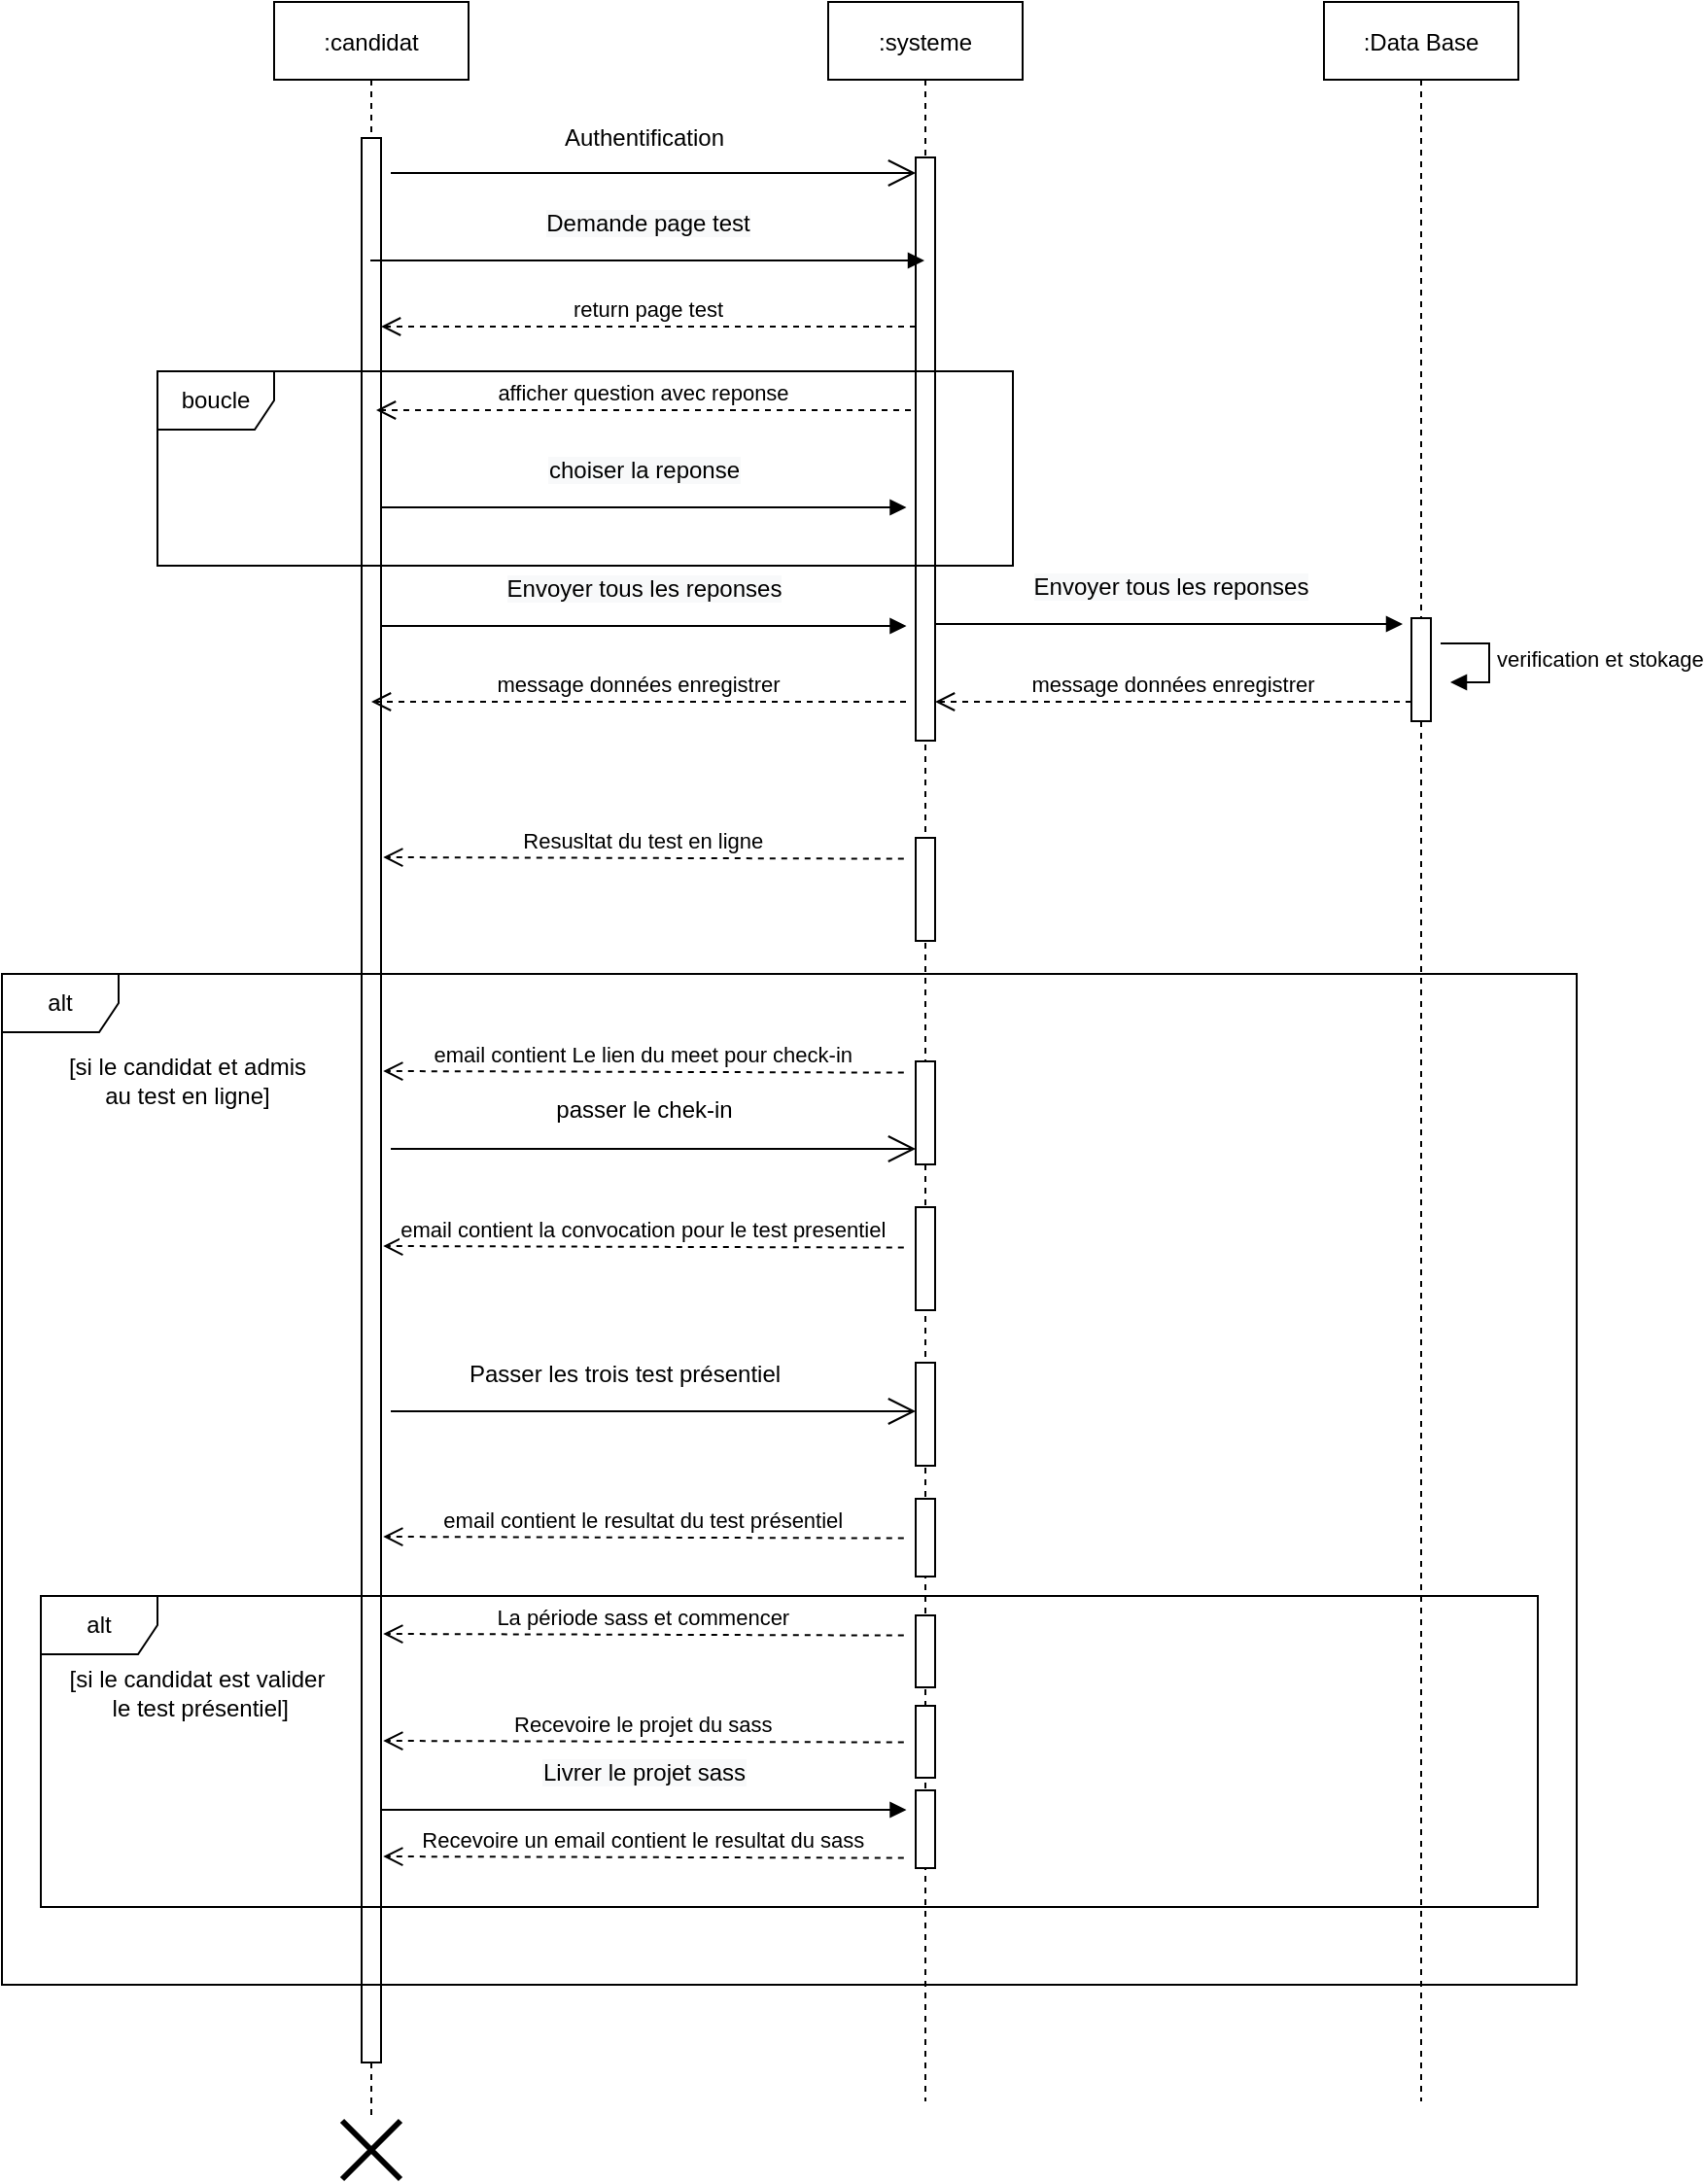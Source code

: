 <mxfile version="13.9.9" type="device"><diagram id="kgpKYQtTHZ0yAKxKKP6v" name="Page-1"><mxGraphModel dx="2656" dy="846" grid="1" gridSize="10" guides="1" tooltips="1" connect="1" arrows="1" fold="1" page="1" pageScale="1" pageWidth="850" pageHeight="1100" math="0" shadow="0"><root><mxCell id="0"/><mxCell id="1" parent="0"/><mxCell id="3nuBFxr9cyL0pnOWT2aG-1" value=":candidat" style="shape=umlLifeline;perimeter=lifelinePerimeter;container=1;collapsible=0;recursiveResize=0;rounded=0;shadow=0;strokeWidth=1;" parent="1" vertex="1"><mxGeometry x="90" y="80" width="100" height="1090" as="geometry"/></mxCell><mxCell id="3nuBFxr9cyL0pnOWT2aG-2" value="" style="points=[];perimeter=orthogonalPerimeter;rounded=0;shadow=0;strokeWidth=1;" parent="3nuBFxr9cyL0pnOWT2aG-1" vertex="1"><mxGeometry x="45" y="70" width="10" height="990" as="geometry"/></mxCell><mxCell id="3nuBFxr9cyL0pnOWT2aG-5" value=":systeme" style="shape=umlLifeline;perimeter=lifelinePerimeter;container=1;collapsible=0;recursiveResize=0;rounded=0;shadow=0;strokeWidth=1;" parent="1" vertex="1"><mxGeometry x="375" y="80" width="100" height="1080" as="geometry"/></mxCell><mxCell id="3nuBFxr9cyL0pnOWT2aG-6" value="" style="points=[];perimeter=orthogonalPerimeter;rounded=0;shadow=0;strokeWidth=1;" parent="3nuBFxr9cyL0pnOWT2aG-5" vertex="1"><mxGeometry x="45" y="80" width="10" height="300" as="geometry"/></mxCell><mxCell id="5QmGc_hwEH_hhL_T7mW9-20" value="" style="points=[];perimeter=orthogonalPerimeter;rounded=0;shadow=0;strokeWidth=1;" vertex="1" parent="3nuBFxr9cyL0pnOWT2aG-5"><mxGeometry x="45" y="430" width="10" height="53" as="geometry"/></mxCell><mxCell id="5QmGc_hwEH_hhL_T7mW9-25" value="" style="points=[];perimeter=orthogonalPerimeter;rounded=0;shadow=0;strokeWidth=1;" vertex="1" parent="3nuBFxr9cyL0pnOWT2aG-5"><mxGeometry x="45" y="545" width="10" height="53" as="geometry"/></mxCell><mxCell id="5QmGc_hwEH_hhL_T7mW9-28" value="" style="points=[];perimeter=orthogonalPerimeter;rounded=0;shadow=0;strokeWidth=1;" vertex="1" parent="3nuBFxr9cyL0pnOWT2aG-5"><mxGeometry x="45" y="620" width="10" height="53" as="geometry"/></mxCell><mxCell id="3nuBFxr9cyL0pnOWT2aG-7" value="return page test" style="verticalAlign=bottom;endArrow=open;dashed=1;endSize=8;exitX=0;exitY=0.95;shadow=0;strokeWidth=1;" parent="1" edge="1"><mxGeometry relative="1" as="geometry"><mxPoint x="145" y="247.0" as="targetPoint"/><mxPoint x="420" y="247.0" as="sourcePoint"/></mxGeometry></mxCell><mxCell id="5QmGc_hwEH_hhL_T7mW9-1" value=":Data Base" style="shape=umlLifeline;perimeter=lifelinePerimeter;container=1;collapsible=0;recursiveResize=0;rounded=0;shadow=0;strokeWidth=1;" vertex="1" parent="1"><mxGeometry x="630" y="80" width="100" height="1080" as="geometry"/></mxCell><mxCell id="5QmGc_hwEH_hhL_T7mW9-2" value="" style="points=[];perimeter=orthogonalPerimeter;rounded=0;shadow=0;strokeWidth=1;" vertex="1" parent="5QmGc_hwEH_hhL_T7mW9-1"><mxGeometry x="45" y="317" width="10" height="53" as="geometry"/></mxCell><mxCell id="5QmGc_hwEH_hhL_T7mW9-3" value="" style="endArrow=open;endFill=1;endSize=12;html=1;" edge="1" parent="1"><mxGeometry width="160" relative="1" as="geometry"><mxPoint x="150" y="168" as="sourcePoint"/><mxPoint x="420" y="168" as="targetPoint"/></mxGeometry></mxCell><mxCell id="5QmGc_hwEH_hhL_T7mW9-4" value="Authentification" style="text;html=1;align=center;verticalAlign=middle;resizable=0;points=[];autosize=1;" vertex="1" parent="1"><mxGeometry x="230" y="140" width="100" height="20" as="geometry"/></mxCell><mxCell id="5QmGc_hwEH_hhL_T7mW9-7" value="&lt;span style=&quot;font-size: 12px ; background-color: rgb(248 , 249 , 250)&quot;&gt;Demande page test&lt;/span&gt;" style="html=1;verticalAlign=bottom;endArrow=block;" edge="1" parent="1"><mxGeometry y="10" width="80" relative="1" as="geometry"><mxPoint x="139.5" y="213" as="sourcePoint"/><mxPoint x="424.5" y="213" as="targetPoint"/><mxPoint as="offset"/></mxGeometry></mxCell><mxCell id="5QmGc_hwEH_hhL_T7mW9-8" value="boucle" style="shape=umlFrame;whiteSpace=wrap;html=1;" vertex="1" parent="1"><mxGeometry x="30" y="270" width="440" height="100" as="geometry"/></mxCell><mxCell id="5QmGc_hwEH_hhL_T7mW9-9" value="&lt;span style=&quot;font-size: 12px ; background-color: rgb(248 , 249 , 250)&quot;&gt;choiser la reponse&lt;/span&gt;" style="html=1;verticalAlign=bottom;endArrow=block;" edge="1" parent="1"><mxGeometry y="10" width="80" relative="1" as="geometry"><mxPoint x="144.75" y="340" as="sourcePoint"/><mxPoint x="415.25" y="340" as="targetPoint"/><mxPoint as="offset"/></mxGeometry></mxCell><mxCell id="5QmGc_hwEH_hhL_T7mW9-10" value="afficher question avec reponse" style="verticalAlign=bottom;endArrow=open;dashed=1;endSize=8;exitX=0;exitY=0.95;shadow=0;strokeWidth=1;" edge="1" parent="1"><mxGeometry relative="1" as="geometry"><mxPoint x="142.5" y="290.0" as="targetPoint"/><mxPoint x="417.5" y="290.0" as="sourcePoint"/></mxGeometry></mxCell><mxCell id="5QmGc_hwEH_hhL_T7mW9-11" value="&lt;span style=&quot;font-size: 12px ; background-color: rgb(248 , 249 , 250)&quot;&gt;Envoyer tous les reponses&lt;/span&gt;" style="html=1;verticalAlign=bottom;endArrow=block;" edge="1" parent="1"><mxGeometry y="10" width="80" relative="1" as="geometry"><mxPoint x="144.75" y="401" as="sourcePoint"/><mxPoint x="415.25" y="401" as="targetPoint"/><mxPoint as="offset"/></mxGeometry></mxCell><mxCell id="5QmGc_hwEH_hhL_T7mW9-12" value="&lt;span style=&quot;font-size: 12px ; background-color: rgb(248 , 249 , 250)&quot;&gt;Envoyer tous les reponses&lt;/span&gt;" style="html=1;verticalAlign=bottom;endArrow=block;" edge="1" parent="1"><mxGeometry y="10" width="80" relative="1" as="geometry"><mxPoint x="430" y="400" as="sourcePoint"/><mxPoint x="670.5" y="400" as="targetPoint"/><mxPoint as="offset"/></mxGeometry></mxCell><mxCell id="5QmGc_hwEH_hhL_T7mW9-16" value="verification et stokage" style="edgeStyle=orthogonalEdgeStyle;html=1;align=left;spacingLeft=2;endArrow=block;rounded=0;entryX=1;entryY=0;" edge="1" parent="1"><mxGeometry relative="1" as="geometry"><mxPoint x="690" y="410" as="sourcePoint"/><Array as="points"><mxPoint x="715" y="410"/></Array><mxPoint x="695" y="430" as="targetPoint"/></mxGeometry></mxCell><mxCell id="5QmGc_hwEH_hhL_T7mW9-17" value="message données enregistrer" style="verticalAlign=bottom;endArrow=open;dashed=1;endSize=8;exitX=0;exitY=0.95;shadow=0;strokeWidth=1;" edge="1" parent="1"><mxGeometry relative="1" as="geometry"><mxPoint x="430" y="440" as="targetPoint"/><mxPoint x="675" y="440.0" as="sourcePoint"/></mxGeometry></mxCell><mxCell id="5QmGc_hwEH_hhL_T7mW9-18" value="message données enregistrer" style="verticalAlign=bottom;endArrow=open;dashed=1;endSize=8;exitX=0;exitY=0.95;shadow=0;strokeWidth=1;" edge="1" parent="1" target="3nuBFxr9cyL0pnOWT2aG-1"><mxGeometry relative="1" as="geometry"><mxPoint x="170" y="440" as="targetPoint"/><mxPoint x="415" y="440.0" as="sourcePoint"/></mxGeometry></mxCell><mxCell id="5QmGc_hwEH_hhL_T7mW9-21" value="Resusltat du test en ligne" style="verticalAlign=bottom;endArrow=open;dashed=1;endSize=8;exitX=0;exitY=0.95;shadow=0;strokeWidth=1;entryX=0.572;entryY=0.449;entryDx=0;entryDy=0;entryPerimeter=0;" edge="1" parent="1"><mxGeometry relative="1" as="geometry"><mxPoint x="146.1" y="520" as="targetPoint"/><mxPoint x="413.9" y="520.8" as="sourcePoint"/></mxGeometry></mxCell><mxCell id="5QmGc_hwEH_hhL_T7mW9-23" value="alt" style="shape=umlFrame;whiteSpace=wrap;html=1;" vertex="1" parent="1"><mxGeometry x="-50" y="580" width="810" height="520" as="geometry"/></mxCell><mxCell id="5QmGc_hwEH_hhL_T7mW9-24" value="[si le candidat et admis &lt;br&gt;au test en ligne]" style="text;html=1;align=center;verticalAlign=middle;resizable=0;points=[];autosize=1;" vertex="1" parent="1"><mxGeometry x="-25" y="620" width="140" height="30" as="geometry"/></mxCell><mxCell id="5QmGc_hwEH_hhL_T7mW9-26" value="email contient Le lien du meet pour check-in" style="verticalAlign=bottom;endArrow=open;dashed=1;endSize=8;exitX=0;exitY=0.95;shadow=0;strokeWidth=1;entryX=0.572;entryY=0.449;entryDx=0;entryDy=0;entryPerimeter=0;" edge="1" parent="1"><mxGeometry relative="1" as="geometry"><mxPoint x="146.1" y="630" as="targetPoint"/><mxPoint x="413.9" y="630.8" as="sourcePoint"/></mxGeometry></mxCell><mxCell id="5QmGc_hwEH_hhL_T7mW9-29" value="email contient la convocation pour le test presentiel" style="verticalAlign=bottom;endArrow=open;dashed=1;endSize=8;exitX=0;exitY=0.95;shadow=0;strokeWidth=1;entryX=0.572;entryY=0.449;entryDx=0;entryDy=0;entryPerimeter=0;" edge="1" parent="1"><mxGeometry relative="1" as="geometry"><mxPoint x="146.1" y="720" as="targetPoint"/><mxPoint x="413.9" y="720.8" as="sourcePoint"/></mxGeometry></mxCell><mxCell id="5QmGc_hwEH_hhL_T7mW9-30" value="" style="points=[];perimeter=orthogonalPerimeter;rounded=0;shadow=0;strokeWidth=1;" vertex="1" parent="1"><mxGeometry x="420" y="780" width="10" height="53" as="geometry"/></mxCell><mxCell id="5QmGc_hwEH_hhL_T7mW9-31" value="" style="endArrow=open;endFill=1;endSize=12;html=1;" edge="1" parent="1"><mxGeometry width="160" relative="1" as="geometry"><mxPoint x="150" y="670" as="sourcePoint"/><mxPoint x="420" y="670" as="targetPoint"/></mxGeometry></mxCell><mxCell id="5QmGc_hwEH_hhL_T7mW9-32" value="passer le chek-in" style="text;html=1;align=center;verticalAlign=middle;resizable=0;points=[];autosize=1;" vertex="1" parent="1"><mxGeometry x="225" y="640" width="110" height="20" as="geometry"/></mxCell><mxCell id="5QmGc_hwEH_hhL_T7mW9-33" value="" style="endArrow=open;endFill=1;endSize=12;html=1;" edge="1" parent="1"><mxGeometry width="160" relative="1" as="geometry"><mxPoint x="150" y="805" as="sourcePoint"/><mxPoint x="420" y="805" as="targetPoint"/></mxGeometry></mxCell><mxCell id="5QmGc_hwEH_hhL_T7mW9-34" value="Passer les trois test présentiel" style="text;html=1;align=center;verticalAlign=middle;resizable=0;points=[];autosize=1;" vertex="1" parent="1"><mxGeometry x="180" y="776" width="180" height="20" as="geometry"/></mxCell><mxCell id="5QmGc_hwEH_hhL_T7mW9-35" value="" style="points=[];perimeter=orthogonalPerimeter;rounded=0;shadow=0;strokeWidth=1;" vertex="1" parent="1"><mxGeometry x="420" y="850" width="10" height="40" as="geometry"/></mxCell><mxCell id="5QmGc_hwEH_hhL_T7mW9-36" value="email contient le resultat du test présentiel" style="verticalAlign=bottom;endArrow=open;dashed=1;endSize=8;exitX=0;exitY=0.95;shadow=0;strokeWidth=1;entryX=0.572;entryY=0.449;entryDx=0;entryDy=0;entryPerimeter=0;" edge="1" parent="1"><mxGeometry relative="1" as="geometry"><mxPoint x="146.1" y="869.5" as="targetPoint"/><mxPoint x="413.9" y="870.3" as="sourcePoint"/></mxGeometry></mxCell><mxCell id="5QmGc_hwEH_hhL_T7mW9-37" value="alt" style="shape=umlFrame;whiteSpace=wrap;html=1;" vertex="1" parent="1"><mxGeometry x="-30" y="900" width="770" height="160" as="geometry"/></mxCell><mxCell id="5QmGc_hwEH_hhL_T7mW9-38" value="[si le candidat est valider&lt;br&gt;&amp;nbsp;le test présentiel]" style="text;html=1;align=center;verticalAlign=middle;resizable=0;points=[];autosize=1;" vertex="1" parent="1"><mxGeometry x="-25" y="935" width="150" height="30" as="geometry"/></mxCell><mxCell id="5QmGc_hwEH_hhL_T7mW9-39" value="" style="points=[];perimeter=orthogonalPerimeter;rounded=0;shadow=0;strokeWidth=1;" vertex="1" parent="1"><mxGeometry x="420" y="910" width="10" height="37" as="geometry"/></mxCell><mxCell id="5QmGc_hwEH_hhL_T7mW9-40" value="La période sass et commencer" style="verticalAlign=bottom;endArrow=open;dashed=1;endSize=8;exitX=0;exitY=0.95;shadow=0;strokeWidth=1;entryX=0.572;entryY=0.449;entryDx=0;entryDy=0;entryPerimeter=0;" edge="1" parent="1"><mxGeometry relative="1" as="geometry"><mxPoint x="146.1" y="919.5" as="targetPoint"/><mxPoint x="413.9" y="920.3" as="sourcePoint"/></mxGeometry></mxCell><mxCell id="5QmGc_hwEH_hhL_T7mW9-41" value="" style="points=[];perimeter=orthogonalPerimeter;rounded=0;shadow=0;strokeWidth=1;" vertex="1" parent="1"><mxGeometry x="420" y="956.5" width="10" height="37" as="geometry"/></mxCell><mxCell id="5QmGc_hwEH_hhL_T7mW9-42" value="Recevoire le projet du sass" style="verticalAlign=bottom;endArrow=open;dashed=1;endSize=8;exitX=0;exitY=0.95;shadow=0;strokeWidth=1;entryX=0.572;entryY=0.449;entryDx=0;entryDy=0;entryPerimeter=0;" edge="1" parent="1"><mxGeometry relative="1" as="geometry"><mxPoint x="146.1" y="974.5" as="targetPoint"/><mxPoint x="413.9" y="975.3" as="sourcePoint"/></mxGeometry></mxCell><mxCell id="5QmGc_hwEH_hhL_T7mW9-43" value="" style="points=[];perimeter=orthogonalPerimeter;rounded=0;shadow=0;strokeWidth=1;" vertex="1" parent="1"><mxGeometry x="420" y="1000" width="10" height="40" as="geometry"/></mxCell><mxCell id="5QmGc_hwEH_hhL_T7mW9-44" value="&lt;span style=&quot;font-size: 12px ; background-color: rgb(248 , 249 , 250)&quot;&gt;Livrer le projet sass&lt;/span&gt;" style="html=1;verticalAlign=bottom;endArrow=block;" edge="1" parent="1"><mxGeometry y="10" width="80" relative="1" as="geometry"><mxPoint x="144.75" y="1010" as="sourcePoint"/><mxPoint x="415.25" y="1010" as="targetPoint"/><mxPoint as="offset"/></mxGeometry></mxCell><mxCell id="5QmGc_hwEH_hhL_T7mW9-45" value="Recevoire un email contient le resultat du sass" style="verticalAlign=bottom;endArrow=open;dashed=1;endSize=8;exitX=0;exitY=0.95;shadow=0;strokeWidth=1;entryX=0.572;entryY=0.449;entryDx=0;entryDy=0;entryPerimeter=0;" edge="1" parent="1"><mxGeometry relative="1" as="geometry"><mxPoint x="146.1" y="1034" as="targetPoint"/><mxPoint x="413.9" y="1034.8" as="sourcePoint"/></mxGeometry></mxCell><mxCell id="5QmGc_hwEH_hhL_T7mW9-47" value="" style="shape=umlDestroy;whiteSpace=wrap;html=1;strokeWidth=3;" vertex="1" parent="1"><mxGeometry x="125" y="1170" width="30" height="30" as="geometry"/></mxCell></root></mxGraphModel></diagram></mxfile>